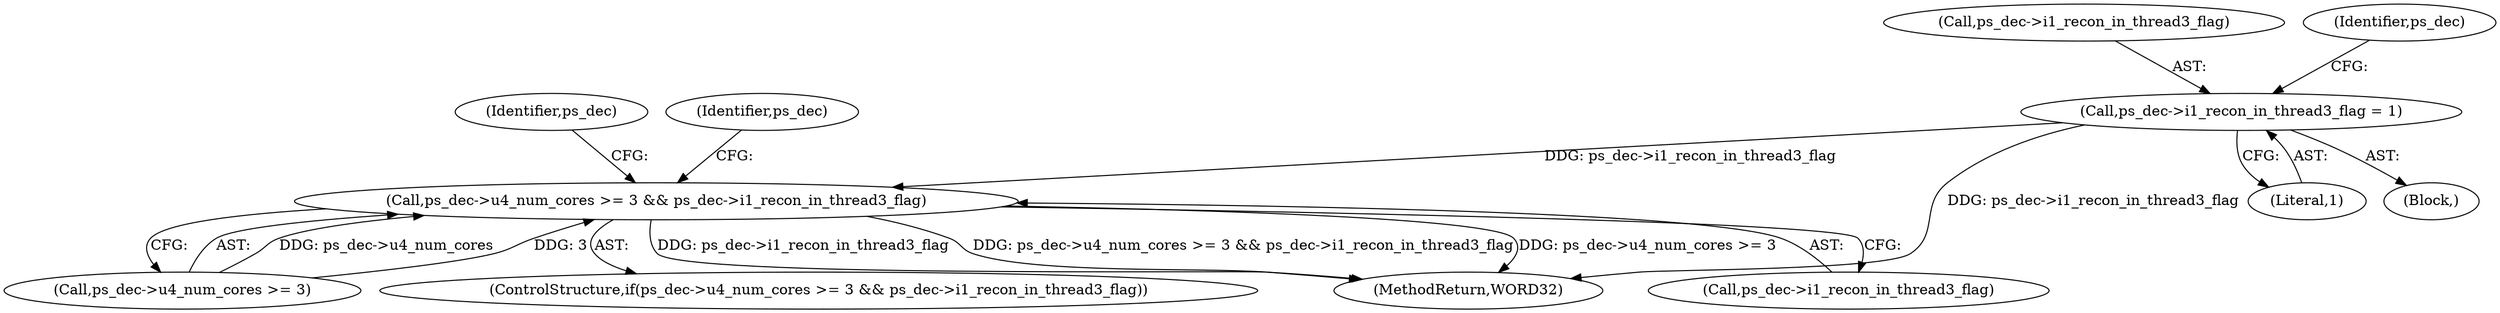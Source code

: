 digraph "0_Android_f634481e940421020e52f511c1fb34aac1db4b2f@API" {
"1002045" [label="(Call,ps_dec->i1_recon_in_thread3_flag = 1)"];
"1002075" [label="(Call,ps_dec->u4_num_cores >= 3 && ps_dec->i1_recon_in_thread3_flag)"];
"1000141" [label="(Block,)"];
"1002046" [label="(Call,ps_dec->i1_recon_in_thread3_flag)"];
"1002076" [label="(Call,ps_dec->u4_num_cores >= 3)"];
"1002075" [label="(Call,ps_dec->u4_num_cores >= 3 && ps_dec->i1_recon_in_thread3_flag)"];
"1002074" [label="(ControlStructure,if(ps_dec->u4_num_cores >= 3 && ps_dec->i1_recon_in_thread3_flag))"];
"1002105" [label="(Identifier,ps_dec)"];
"1002088" [label="(Identifier,ps_dec)"];
"1002052" [label="(Identifier,ps_dec)"];
"1002154" [label="(MethodReturn,WORD32)"];
"1002049" [label="(Literal,1)"];
"1002081" [label="(Call,ps_dec->i1_recon_in_thread3_flag)"];
"1002045" [label="(Call,ps_dec->i1_recon_in_thread3_flag = 1)"];
"1002045" -> "1000141"  [label="AST: "];
"1002045" -> "1002049"  [label="CFG: "];
"1002046" -> "1002045"  [label="AST: "];
"1002049" -> "1002045"  [label="AST: "];
"1002052" -> "1002045"  [label="CFG: "];
"1002045" -> "1002154"  [label="DDG: ps_dec->i1_recon_in_thread3_flag"];
"1002045" -> "1002075"  [label="DDG: ps_dec->i1_recon_in_thread3_flag"];
"1002075" -> "1002074"  [label="AST: "];
"1002075" -> "1002076"  [label="CFG: "];
"1002075" -> "1002081"  [label="CFG: "];
"1002076" -> "1002075"  [label="AST: "];
"1002081" -> "1002075"  [label="AST: "];
"1002088" -> "1002075"  [label="CFG: "];
"1002105" -> "1002075"  [label="CFG: "];
"1002075" -> "1002154"  [label="DDG: ps_dec->i1_recon_in_thread3_flag"];
"1002075" -> "1002154"  [label="DDG: ps_dec->u4_num_cores >= 3 && ps_dec->i1_recon_in_thread3_flag"];
"1002075" -> "1002154"  [label="DDG: ps_dec->u4_num_cores >= 3"];
"1002076" -> "1002075"  [label="DDG: ps_dec->u4_num_cores"];
"1002076" -> "1002075"  [label="DDG: 3"];
}
